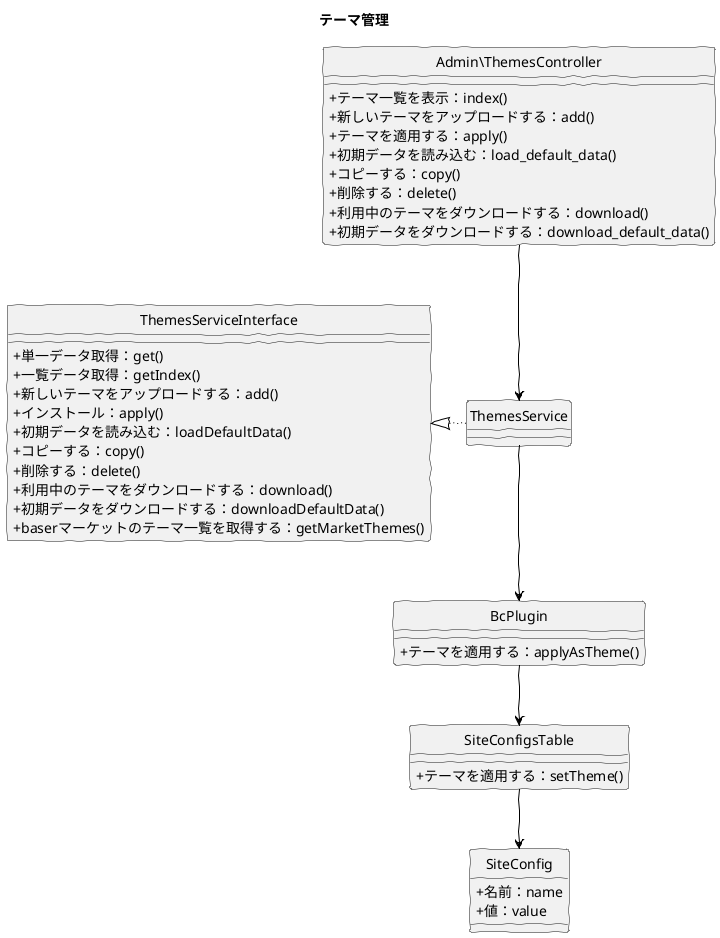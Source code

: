 @startuml
skinparam handwritten true
skinparam backgroundColor white
hide circle
skinparam classAttributeIconSize 0

title テーマ管理

class Admin\ThemesController {
  + テーマ一覧を表示：index()
  + 新しいテーマをアップロードする：add()
  + テーマを適用する：apply()
  + 初期データを読み込む：load_default_data()
  + コピーする：copy()
  + 削除する：delete()
  + 利用中のテーマをダウンロードする：download()
  + 初期データをダウンロードする：download_default_data()
}

class ThemesService {
}

class ThemesServiceInterface {
  + 単一データ取得：get()
  + 一覧データ取得：getIndex()
	+ 新しいテーマをアップロードする：add()
  + インストール：apply()
	+ 初期データを読み込む：loadDefaultData()
	+ コピーする：copy()
  + 削除する：delete()
  + 利用中のテーマをダウンロードする：download()
  + 初期データをダウンロードする：downloadDefaultData()
  + baserマーケットのテーマ一覧を取得する：getMarketThemes()
}

class BcPlugin {
	+ テーマを適用する：applyAsTheme()
}

class SiteConfigsTable {
  + テーマを適用する：setTheme()
}

class SiteConfig {
	+ 名前：name
	+ 値：value
}

Admin\ThemesController -down[#Black]-> ThemesService
ThemesService -down[#Black]-> BcPlugin
BcPlugin -down[#Black]-> SiteConfigsTable
ThemesService -left[dotted,#Black]-|> ThemesServiceInterface
SiteConfigsTable -down[#Black]-> SiteConfig

@enduml
